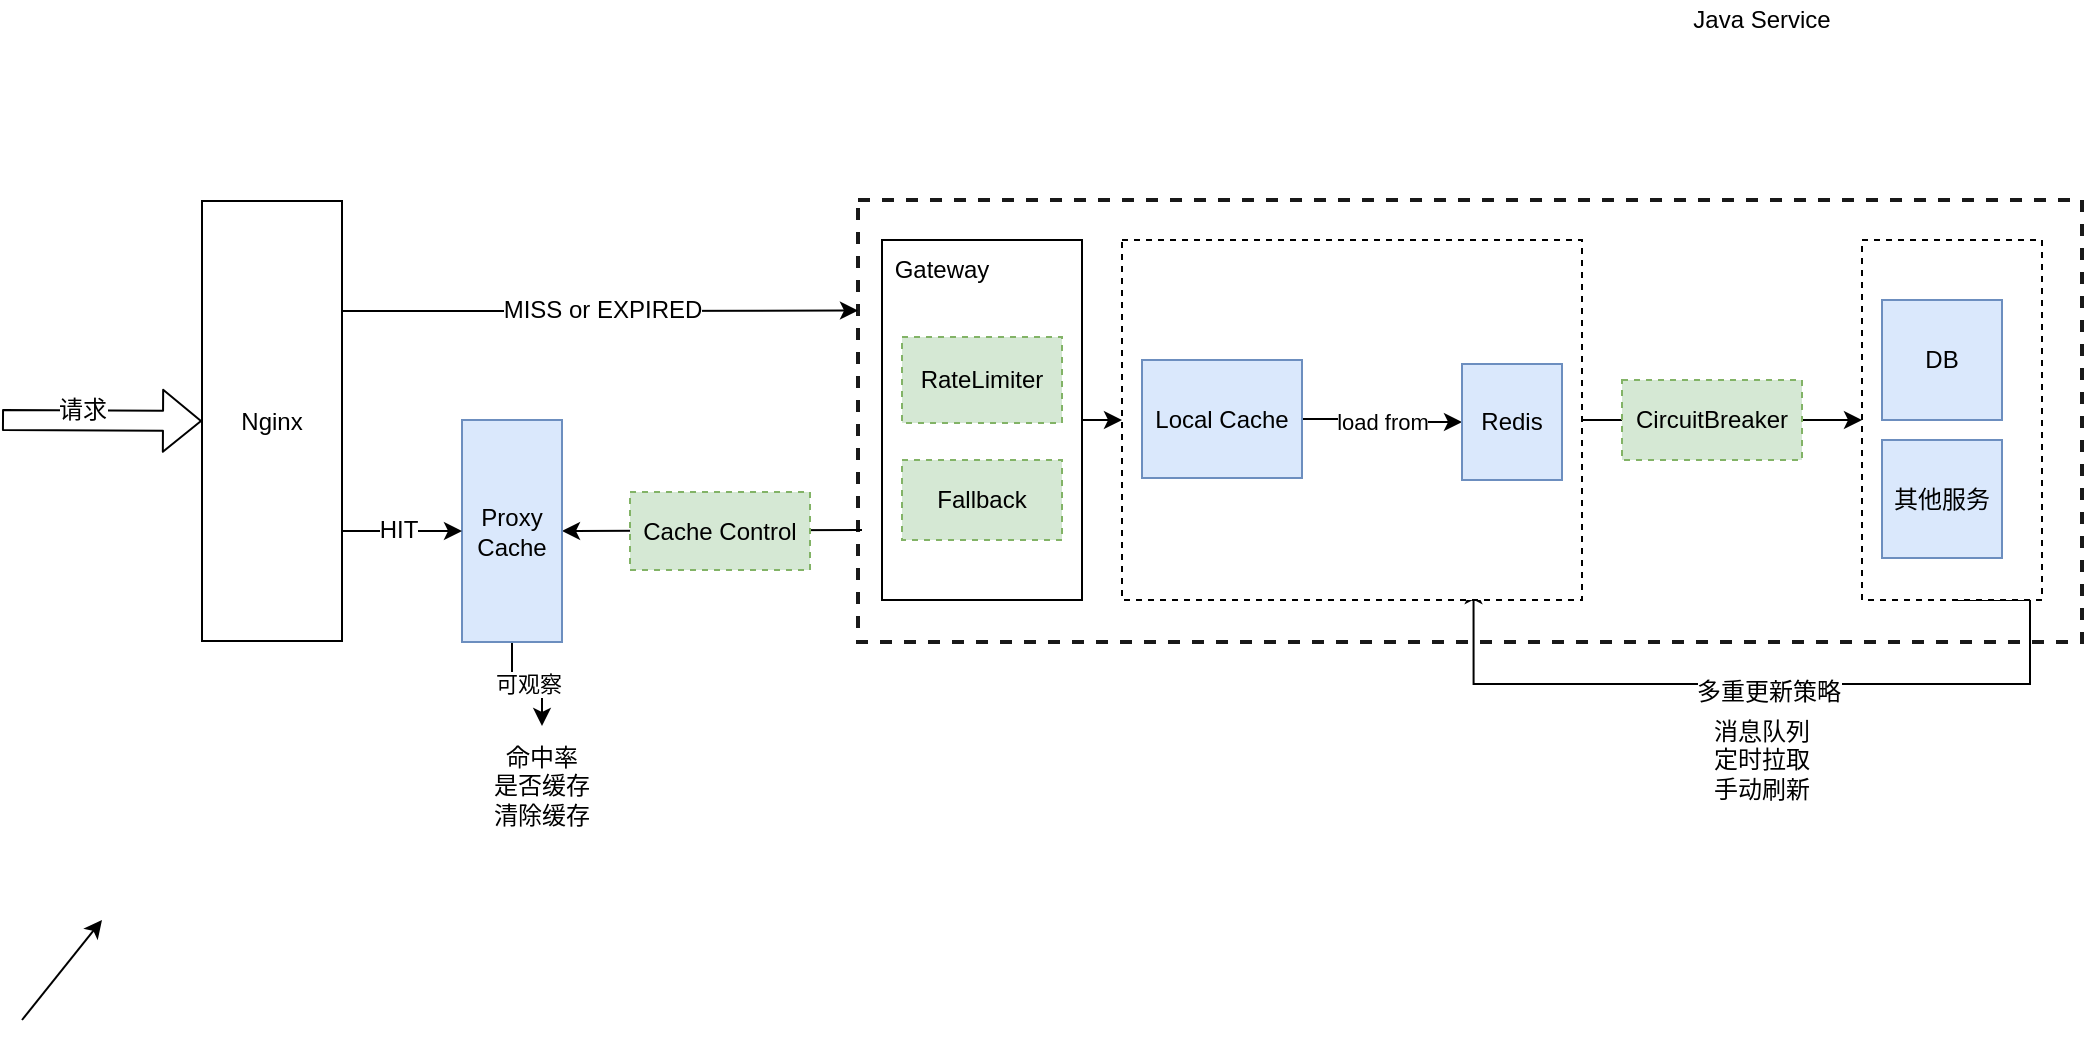 <mxfile version="10.7.7" type="github"><diagram id="t-BSXwOw7zd3HDcYqu_6" name="第 1 页"><mxGraphModel dx="1398" dy="828" grid="1" gridSize="10" guides="1" tooltips="1" connect="1" arrows="1" fold="1" page="1" pageScale="1" pageWidth="826" pageHeight="1169" math="0" shadow="0"><root><mxCell id="0"/><mxCell id="1" parent="0"/><mxCell id="8t-GNLuGYdWeni0fs2yw-1" value="" style="rounded=0;whiteSpace=wrap;html=1;dashed=1;strokeWidth=2;strokeColor=#000000;opacity=90;" parent="1" vertex="1"><mxGeometry x="518" y="380" width="612" height="221" as="geometry"/></mxCell><mxCell id="8t-GNLuGYdWeni0fs2yw-2" style="edgeStyle=orthogonalEdgeStyle;rounded=0;orthogonalLoop=1;jettySize=auto;html=1;entryX=0.5;entryY=1;entryDx=0;entryDy=0;exitX=0.5;exitY=1;exitDx=0;exitDy=0;" parent="1" edge="1" source="8t-GNLuGYdWeni0fs2yw-4" treatAsSingle="0"><mxGeometry relative="1" as="geometry"><mxPoint x="1170.471" y="572.971" as="sourcePoint"/><mxPoint x="825.765" y="572.971" as="targetPoint"/><Array as="points"><mxPoint x="1104" y="622"/><mxPoint x="826" y="622"/></Array></mxGeometry></mxCell><mxCell id="8t-GNLuGYdWeni0fs2yw-3" value="多重更新策略" style="text;html=1;resizable=0;points=[];align=center;verticalAlign=middle;labelBackgroundColor=#ffffff;" parent="8t-GNLuGYdWeni0fs2yw-2" vertex="1" connectable="0"><mxGeometry x="0.04" y="4" relative="1" as="geometry"><mxPoint as="offset"/></mxGeometry></mxCell><mxCell id="8t-GNLuGYdWeni0fs2yw-4" value="" style="rounded=0;whiteSpace=wrap;html=1;dashed=1;strokeWidth=1;" parent="1" vertex="1"><mxGeometry x="1020" y="400" width="90" height="180" as="geometry"/></mxCell><mxCell id="8t-GNLuGYdWeni0fs2yw-5" value="" style="rounded=0;whiteSpace=wrap;html=1;strokeWidth=1;dashed=1;" parent="1" vertex="1"><mxGeometry x="650" y="400" width="230" height="180" as="geometry"/></mxCell><mxCell id="8t-GNLuGYdWeni0fs2yw-6" style="edgeStyle=orthogonalEdgeStyle;rounded=0;orthogonalLoop=1;jettySize=auto;html=1;entryX=1;entryY=0.5;entryDx=0;entryDy=0;" parent="1" target="8t-GNLuGYdWeni0fs2yw-18" edge="1" treatAsSingle="0"><mxGeometry relative="1" as="geometry"><mxPoint x="520" y="545" as="sourcePoint"/><mxPoint x="440" y="581" as="targetPoint"/></mxGeometry></mxCell><mxCell id="8t-GNLuGYdWeni0fs2yw-8" value="load from" style="edgeStyle=orthogonalEdgeStyle;rounded=0;orthogonalLoop=1;jettySize=auto;html=1;" parent="1" source="8t-GNLuGYdWeni0fs2yw-9" target="8t-GNLuGYdWeni0fs2yw-13" edge="1"><mxGeometry relative="1" as="geometry"/></mxCell><mxCell id="8t-GNLuGYdWeni0fs2yw-9" value="Local Cache" style="rounded=0;whiteSpace=wrap;html=1;fillColor=#dae8fc;strokeColor=#6c8ebf;" parent="1" vertex="1"><mxGeometry x="660" y="460" width="80" height="59" as="geometry"/></mxCell><mxCell id="8t-GNLuGYdWeni0fs2yw-13" value="Redis&lt;br&gt;" style="rounded=0;whiteSpace=wrap;html=1;fillColor=#dae8fc;strokeColor=#6c8ebf;" parent="1" vertex="1"><mxGeometry x="820" y="462" width="50" height="58" as="geometry"/></mxCell><mxCell id="8t-GNLuGYdWeni0fs2yw-14" value="DB&lt;br&gt;" style="rounded=0;whiteSpace=wrap;html=1;fillColor=#dae8fc;strokeColor=#6c8ebf;" parent="1" vertex="1"><mxGeometry x="1030" y="430" width="60" height="60" as="geometry"/></mxCell><mxCell id="8t-GNLuGYdWeni0fs2yw-15" value="其他服务" style="rounded=0;whiteSpace=wrap;html=1;fillColor=#dae8fc;strokeColor=#6c8ebf;" parent="1" vertex="1"><mxGeometry x="1030" y="500" width="60" height="59" as="geometry"/></mxCell><mxCell id="8t-GNLuGYdWeni0fs2yw-17" value="可观察" style="edgeStyle=orthogonalEdgeStyle;rounded=0;orthogonalLoop=1;jettySize=auto;html=1;entryX=0.5;entryY=0;entryDx=0;entryDy=0;" parent="1" source="8t-GNLuGYdWeni0fs2yw-18" target="8t-GNLuGYdWeni0fs2yw-28" edge="1"><mxGeometry relative="1" as="geometry"/></mxCell><mxCell id="8t-GNLuGYdWeni0fs2yw-18" value="Proxy Cache" style="rounded=0;whiteSpace=wrap;html=1;fillColor=#dae8fc;strokeColor=#6c8ebf;" parent="1" vertex="1"><mxGeometry x="320" y="490" width="50" height="111" as="geometry"/></mxCell><mxCell id="8t-GNLuGYdWeni0fs2yw-19" value="Java Service" style="text;html=1;strokeColor=none;fillColor=none;align=center;verticalAlign=middle;whiteSpace=wrap;rounded=0;dashed=1;opacity=40;" parent="1" vertex="1"><mxGeometry x="925" y="280" width="90" height="20" as="geometry"/></mxCell><mxCell id="8t-GNLuGYdWeni0fs2yw-21" style="edgeStyle=orthogonalEdgeStyle;rounded=0;orthogonalLoop=1;jettySize=auto;html=1;exitX=1;exitY=0.75;exitDx=0;exitDy=0;entryX=0;entryY=0.5;entryDx=0;entryDy=0;" parent="1" source="8t-GNLuGYdWeni0fs2yw-22" target="8t-GNLuGYdWeni0fs2yw-18" edge="1"><mxGeometry relative="1" as="geometry"/></mxCell><mxCell id="Dvx0gbma9MA84_LZAYqF-1" value="HIT" style="text;html=1;resizable=0;points=[];align=center;verticalAlign=middle;labelBackgroundColor=#ffffff;" vertex="1" connectable="0" parent="8t-GNLuGYdWeni0fs2yw-21"><mxGeometry x="-0.082" y="1" relative="1" as="geometry"><mxPoint as="offset"/></mxGeometry></mxCell><mxCell id="Dvx0gbma9MA84_LZAYqF-3" style="edgeStyle=orthogonalEdgeStyle;rounded=0;orthogonalLoop=1;jettySize=auto;html=1;exitX=1;exitY=0.25;exitDx=0;exitDy=0;entryX=0;entryY=0.25;entryDx=0;entryDy=0;" edge="1" parent="1" source="8t-GNLuGYdWeni0fs2yw-22" target="8t-GNLuGYdWeni0fs2yw-1"><mxGeometry relative="1" as="geometry"/></mxCell><mxCell id="Dvx0gbma9MA84_LZAYqF-4" value="MISS or EXPIRED" style="text;html=1;resizable=0;points=[];align=center;verticalAlign=middle;labelBackgroundColor=#ffffff;" vertex="1" connectable="0" parent="Dvx0gbma9MA84_LZAYqF-3"><mxGeometry x="0.319" y="1" relative="1" as="geometry"><mxPoint x="-41" as="offset"/></mxGeometry></mxCell><mxCell id="8t-GNLuGYdWeni0fs2yw-22" value="Nginx" style="rounded=0;whiteSpace=wrap;html=1;" parent="1" vertex="1"><mxGeometry x="190" y="380.5" width="70" height="220" as="geometry"/></mxCell><mxCell id="Dvx0gbma9MA84_LZAYqF-8" style="edgeStyle=orthogonalEdgeStyle;rounded=0;orthogonalLoop=1;jettySize=auto;html=1;exitX=1;exitY=0.5;exitDx=0;exitDy=0;entryX=0;entryY=0.5;entryDx=0;entryDy=0;" edge="1" parent="1" source="8t-GNLuGYdWeni0fs2yw-24" target="8t-GNLuGYdWeni0fs2yw-5"><mxGeometry relative="1" as="geometry"/></mxCell><mxCell id="8t-GNLuGYdWeni0fs2yw-24" value="" style="rounded=0;whiteSpace=wrap;html=1;strokeWidth=1;" parent="1" vertex="1"><mxGeometry x="530" y="400" width="100" height="180" as="geometry"/></mxCell><mxCell id="8t-GNLuGYdWeni0fs2yw-25" value="" style="shape=flexArrow;endArrow=classic;html=1;entryX=0;entryY=0.5;entryDx=0;entryDy=0;" parent="1" target="8t-GNLuGYdWeni0fs2yw-22" edge="1" treatAsSingle="0"><mxGeometry width="50" height="50" relative="1" as="geometry"><mxPoint x="90" y="490" as="sourcePoint"/><mxPoint x="220" y="620" as="targetPoint"/></mxGeometry></mxCell><mxCell id="8t-GNLuGYdWeni0fs2yw-26" value="请求&lt;br&gt;" style="text;html=1;resizable=0;points=[];align=center;verticalAlign=middle;labelBackgroundColor=#ffffff;" parent="8t-GNLuGYdWeni0fs2yw-25" vertex="1" connectable="0"><mxGeometry x="-0.2" y="5" relative="1" as="geometry"><mxPoint as="offset"/></mxGeometry></mxCell><mxCell id="8t-GNLuGYdWeni0fs2yw-27" value="消息队列&lt;br&gt;定时拉取&lt;br&gt;手动刷新&lt;br&gt;" style="text;html=1;strokeColor=none;fillColor=none;align=center;verticalAlign=middle;whiteSpace=wrap;rounded=0;dashed=1;" parent="1" vertex="1"><mxGeometry x="920" y="639.5" width="100" height="40" as="geometry"/></mxCell><mxCell id="8t-GNLuGYdWeni0fs2yw-28" value="命中率&lt;br&gt;是否缓存&lt;br&gt;清除缓存&lt;br&gt;" style="text;html=1;strokeColor=none;fillColor=none;align=center;verticalAlign=middle;whiteSpace=wrap;rounded=0;dashed=1;" parent="1" vertex="1"><mxGeometry x="325" y="643" width="70" height="60" as="geometry"/></mxCell><mxCell id="Dvx0gbma9MA84_LZAYqF-13" value="" style="endArrow=classic;html=1;exitX=1;exitY=0.5;exitDx=0;exitDy=0;entryX=0;entryY=0.5;entryDx=0;entryDy=0;" edge="1" parent="1" source="8t-GNLuGYdWeni0fs2yw-5" target="8t-GNLuGYdWeni0fs2yw-4"><mxGeometry width="50" height="50" relative="1" as="geometry"><mxPoint x="718" y="668" as="sourcePoint"/><mxPoint x="768" y="618" as="targetPoint"/></mxGeometry></mxCell><mxCell id="Dvx0gbma9MA84_LZAYqF-18" value="&lt;span&gt;CircuitBreaker&lt;/span&gt;" style="rounded=0;whiteSpace=wrap;html=1;fillColor=#d5e8d4;strokeColor=#82b366;dashed=1;" vertex="1" parent="1"><mxGeometry x="900" y="470" width="90" height="40" as="geometry"/></mxCell><mxCell id="Dvx0gbma9MA84_LZAYqF-21" value="Gateway" style="text;html=1;strokeColor=none;fillColor=none;align=center;verticalAlign=middle;whiteSpace=wrap;rounded=0;dashed=1;" vertex="1" parent="1"><mxGeometry x="530" y="400" width="60" height="30" as="geometry"/></mxCell><mxCell id="Dvx0gbma9MA84_LZAYqF-23" value="&lt;span&gt;RateLimiter&lt;/span&gt;" style="rounded=0;whiteSpace=wrap;html=1;fillColor=#d5e8d4;strokeColor=#82b366;dashed=1;" vertex="1" parent="1"><mxGeometry x="540" y="448.5" width="80" height="43" as="geometry"/></mxCell><mxCell id="Dvx0gbma9MA84_LZAYqF-24" value="&lt;span&gt;Fallback&lt;/span&gt;" style="rounded=0;whiteSpace=wrap;html=1;fillColor=#d5e8d4;strokeColor=#82b366;dashed=1;" vertex="1" parent="1"><mxGeometry x="540" y="510" width="80" height="40" as="geometry"/></mxCell><mxCell id="Dvx0gbma9MA84_LZAYqF-29" value="" style="endArrow=classic;html=1;" edge="1" parent="1"><mxGeometry width="50" height="50" relative="1" as="geometry"><mxPoint x="100" y="790" as="sourcePoint"/><mxPoint x="140" y="740" as="targetPoint"/></mxGeometry></mxCell><mxCell id="Dvx0gbma9MA84_LZAYqF-37" value="&lt;span&gt;Cache Control&lt;/span&gt;" style="rounded=0;whiteSpace=wrap;html=1;fillColor=#d5e8d4;strokeColor=#82b366;dashed=1;" vertex="1" parent="1"><mxGeometry x="404" y="526" width="90" height="39" as="geometry"/></mxCell></root></mxGraphModel></diagram></mxfile>